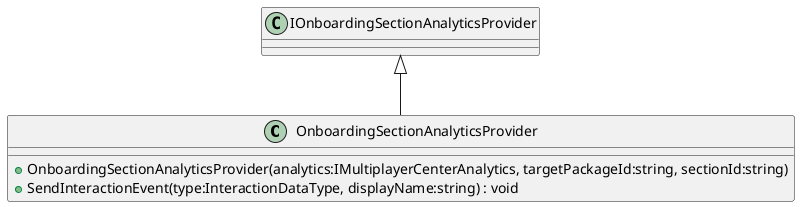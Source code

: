 @startuml
class OnboardingSectionAnalyticsProvider {
    + OnboardingSectionAnalyticsProvider(analytics:IMultiplayerCenterAnalytics, targetPackageId:string, sectionId:string)
    + SendInteractionEvent(type:InteractionDataType, displayName:string) : void
}
IOnboardingSectionAnalyticsProvider <|-- OnboardingSectionAnalyticsProvider
@enduml

